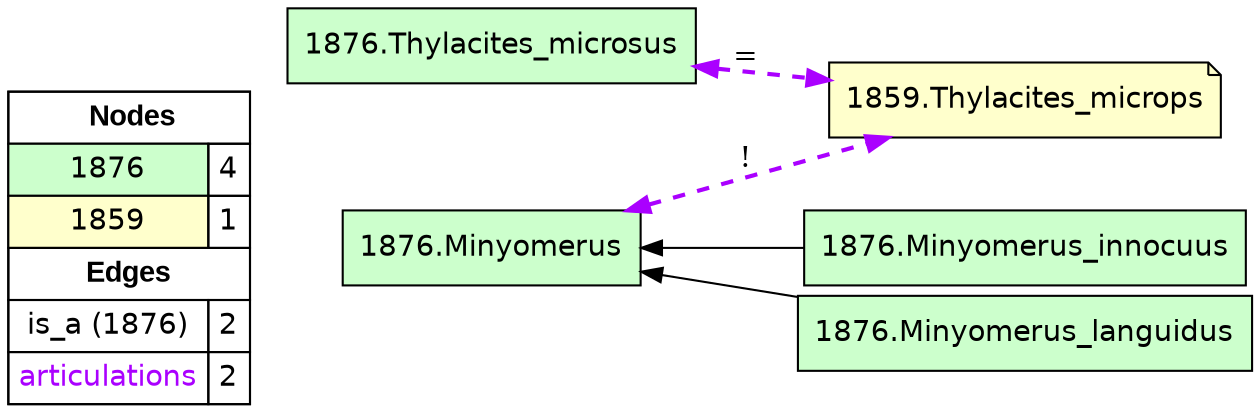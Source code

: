 digraph{
rankdir=LR
node[shape=circle style=filled fillcolor="#FFFFFF"] 
node[shape=box style=filled fillcolor="#CCFFCC" fontname="helvetica"] 
"1876.Thylacites_microsus"
"1876.Minyomerus"
"1876.Minyomerus_innocuus"
"1876.Minyomerus_languidus"
node[shape=circle style=filled fillcolor="#FFFFFF"] 
node[shape=note style=filled fillcolor="#FFFFCC" fontname="helvetica"] 
"1859.Thylacites_microps"
edge[style=solid color="#000000" constraint=true penwidth=1 dir=forward]
edge[style=solid color="#000000" constraint=true penwidth=1 dir=forward]
"1876.Minyomerus" -> "1876.Minyomerus_languidus" [dir=back]
"1876.Minyomerus" -> "1876.Minyomerus_innocuus" [dir=back]
edge[style=solid color="#000000" constraint=true penwidth=1 dir=forward]
edge[style=dashed color="#AA00FF" constraint=true penwidth=2 dir=both]
"1876.Thylacites_microsus" -> "1859.Thylacites_microps" [label="="]
"1876.Minyomerus" -> "1859.Thylacites_microps" [label="!"]
node[shape=box] 
{rank=source Legend [fillcolor= white margin=0 label=< 
 <TABLE BORDER="0" CELLBORDER="1" CELLSPACING="0" CELLPADDING="4"> 
<TR> <TD COLSPAN="2"><font face="Arial Black"> Nodes</font></TD> </TR> 
<TR> 
 <TD bgcolor="#CCFFCC" fontname="helvetica">1876</TD> 
 <TD>4</TD> 
 </TR> 
<TR> 
 <TD bgcolor="#FFFFCC" fontname="helvetica">1859</TD> 
 <TD>1</TD> 
 </TR> 
<TR> <TD COLSPAN="2"><font face = "Arial Black"> Edges </font></TD> </TR> 
<TR> 
 <TD><font color ="#000000">is_a (1876)</font></TD><TD>2</TD>
</TR>
<TR> 
 <TD><font color ="#AA00FF">articulations</font></TD><TD>2</TD>
</TR>
</TABLE> 
 >] } 
}
